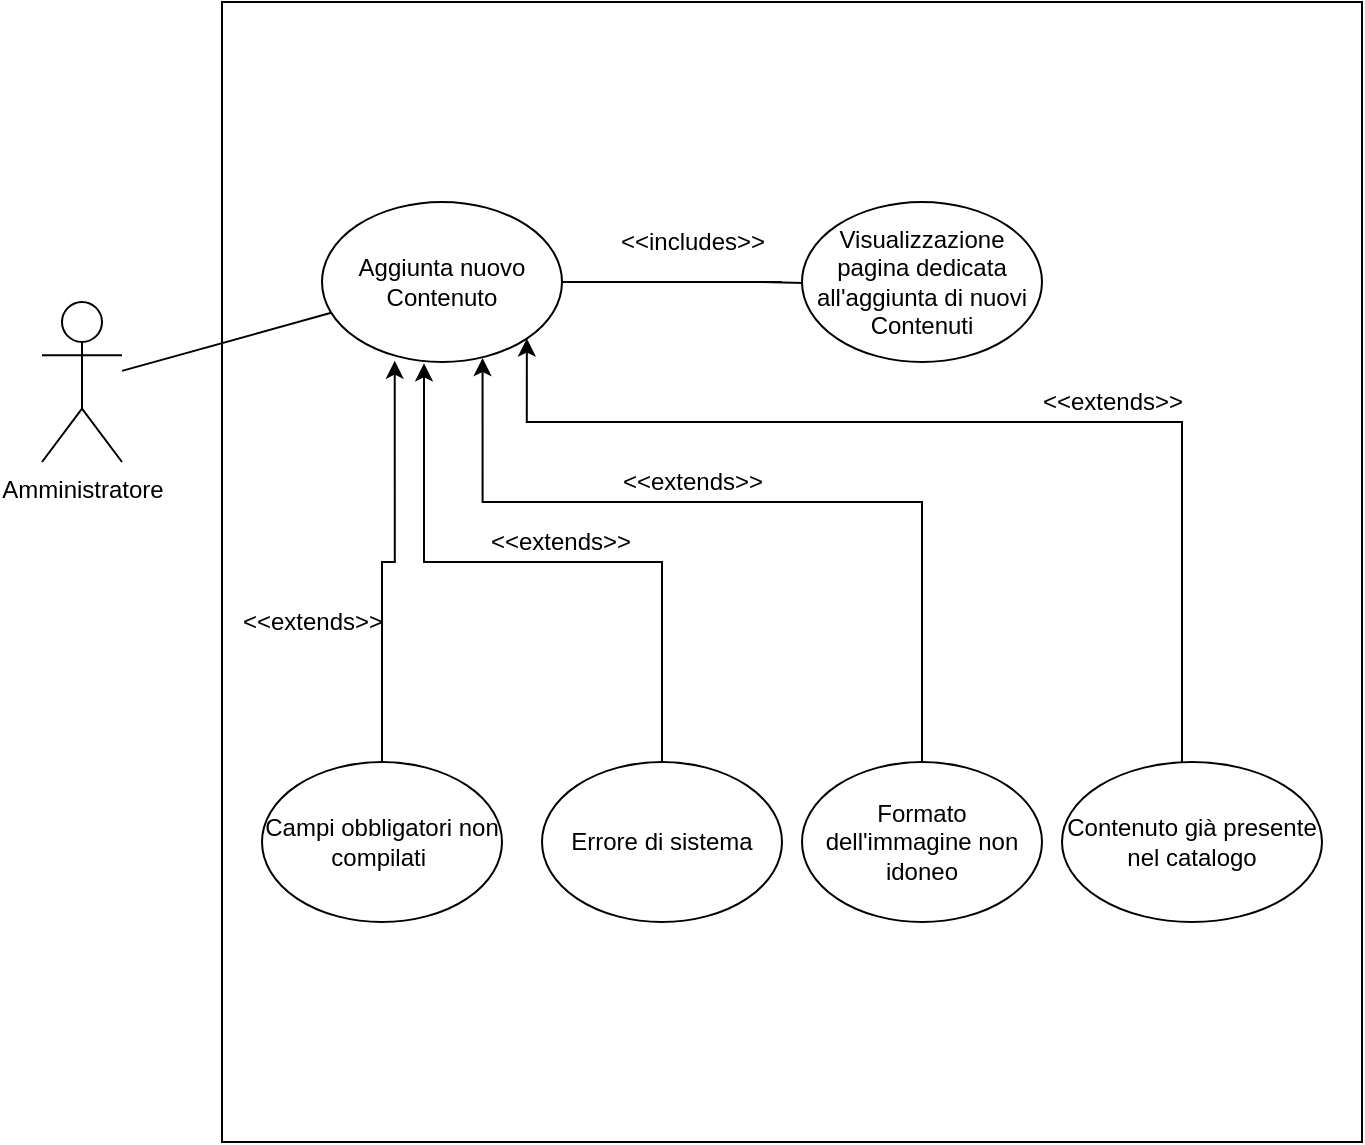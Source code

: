 <mxfile version="16.5.3" type="device"><diagram id="C5RBs43oDa-KdzZeNtuy" name="Page-1"><mxGraphModel dx="1563" dy="659" grid="1" gridSize="10" guides="1" tooltips="1" connect="1" arrows="1" fold="1" page="1" pageScale="1" pageWidth="827" pageHeight="1169" math="0" shadow="0"><root><mxCell id="WIyWlLk6GJQsqaUBKTNV-0"/><mxCell id="WIyWlLk6GJQsqaUBKTNV-1" parent="WIyWlLk6GJQsqaUBKTNV-0"/><mxCell id="3iNjdxz6NmIYlLGLPsqI-0" value="Amministratore" style="shape=umlActor;verticalLabelPosition=bottom;verticalAlign=top;html=1;outlineConnect=0;" parent="WIyWlLk6GJQsqaUBKTNV-1" vertex="1"><mxGeometry x="110" y="330" width="40" height="80" as="geometry"/></mxCell><mxCell id="3iNjdxz6NmIYlLGLPsqI-1" value="" style="whiteSpace=wrap;html=1;aspect=fixed;" parent="WIyWlLk6GJQsqaUBKTNV-1" vertex="1"><mxGeometry x="200" y="180" width="570" height="570" as="geometry"/></mxCell><mxCell id="3iNjdxz6NmIYlLGLPsqI-7" value="" style="edgeStyle=orthogonalEdgeStyle;rounded=0;orthogonalLoop=1;jettySize=auto;html=1;startArrow=none;" parent="WIyWlLk6GJQsqaUBKTNV-1" target="3iNjdxz6NmIYlLGLPsqI-3" edge="1"><mxGeometry relative="1" as="geometry"><mxPoint x="470" y="320" as="sourcePoint"/></mxGeometry></mxCell><mxCell id="3iNjdxz6NmIYlLGLPsqI-2" value="Aggiunta nuovo Contenuto" style="ellipse;whiteSpace=wrap;html=1;" parent="WIyWlLk6GJQsqaUBKTNV-1" vertex="1"><mxGeometry x="250" y="280" width="120" height="80" as="geometry"/></mxCell><mxCell id="3iNjdxz6NmIYlLGLPsqI-3" value="Visualizzazione pagina dedicata all'aggiunta di nuovi Contenuti" style="ellipse;whiteSpace=wrap;html=1;" parent="WIyWlLk6GJQsqaUBKTNV-1" vertex="1"><mxGeometry x="490" y="280" width="120" height="80" as="geometry"/></mxCell><mxCell id="3iNjdxz6NmIYlLGLPsqI-13" value="" style="edgeStyle=orthogonalEdgeStyle;rounded=0;orthogonalLoop=1;jettySize=auto;html=1;entryX=0.303;entryY=0.992;entryDx=0;entryDy=0;entryPerimeter=0;" parent="WIyWlLk6GJQsqaUBKTNV-1" source="3iNjdxz6NmIYlLGLPsqI-9" target="3iNjdxz6NmIYlLGLPsqI-2" edge="1"><mxGeometry relative="1" as="geometry"/></mxCell><mxCell id="3iNjdxz6NmIYlLGLPsqI-9" value="Campi obbligatori non compilati&amp;nbsp;" style="ellipse;whiteSpace=wrap;html=1;" parent="WIyWlLk6GJQsqaUBKTNV-1" vertex="1"><mxGeometry x="220" y="560" width="120" height="80" as="geometry"/></mxCell><mxCell id="3iNjdxz6NmIYlLGLPsqI-24" style="edgeStyle=orthogonalEdgeStyle;rounded=0;orthogonalLoop=1;jettySize=auto;html=1;entryX=0.425;entryY=1.008;entryDx=0;entryDy=0;entryPerimeter=0;" parent="WIyWlLk6GJQsqaUBKTNV-1" source="3iNjdxz6NmIYlLGLPsqI-11" target="3iNjdxz6NmIYlLGLPsqI-2" edge="1"><mxGeometry relative="1" as="geometry"/></mxCell><mxCell id="3iNjdxz6NmIYlLGLPsqI-11" value="Errore di sistema" style="ellipse;whiteSpace=wrap;html=1;" parent="WIyWlLk6GJQsqaUBKTNV-1" vertex="1"><mxGeometry x="360" y="560" width="120" height="80" as="geometry"/></mxCell><mxCell id="3iNjdxz6NmIYlLGLPsqI-14" value="" style="edgeStyle=orthogonalEdgeStyle;rounded=0;orthogonalLoop=1;jettySize=auto;html=1;endArrow=none;" parent="WIyWlLk6GJQsqaUBKTNV-1" source="3iNjdxz6NmIYlLGLPsqI-2" edge="1"><mxGeometry relative="1" as="geometry"><mxPoint x="370" y="320" as="sourcePoint"/><mxPoint x="480" y="320" as="targetPoint"/></mxGeometry></mxCell><mxCell id="3iNjdxz6NmIYlLGLPsqI-15" value="&amp;lt;&amp;lt;includes&amp;gt;&amp;gt;" style="text;html=1;resizable=0;autosize=1;align=center;verticalAlign=middle;points=[];fillColor=none;strokeColor=none;rounded=0;" parent="WIyWlLk6GJQsqaUBKTNV-1" vertex="1"><mxGeometry x="390" y="290" width="90" height="20" as="geometry"/></mxCell><mxCell id="3iNjdxz6NmIYlLGLPsqI-16" value="&amp;lt;&amp;lt;extends&amp;gt;&amp;gt;" style="text;html=1;resizable=0;autosize=1;align=center;verticalAlign=middle;points=[];fillColor=none;strokeColor=none;rounded=0;" parent="WIyWlLk6GJQsqaUBKTNV-1" vertex="1"><mxGeometry x="324" y="440" width="90" height="20" as="geometry"/></mxCell><mxCell id="3iNjdxz6NmIYlLGLPsqI-17" value="&amp;lt;&amp;lt;extends&amp;gt;&amp;gt;" style="text;html=1;resizable=0;autosize=1;align=center;verticalAlign=middle;points=[];fillColor=none;strokeColor=none;rounded=0;" parent="WIyWlLk6GJQsqaUBKTNV-1" vertex="1"><mxGeometry x="200" y="480" width="90" height="20" as="geometry"/></mxCell><mxCell id="3iNjdxz6NmIYlLGLPsqI-19" value="" style="endArrow=none;html=1;rounded=0;" parent="WIyWlLk6GJQsqaUBKTNV-1" source="3iNjdxz6NmIYlLGLPsqI-0" target="3iNjdxz6NmIYlLGLPsqI-2" edge="1"><mxGeometry width="50" height="50" relative="1" as="geometry"><mxPoint x="160" y="360" as="sourcePoint"/><mxPoint x="210" y="310" as="targetPoint"/></mxGeometry></mxCell><mxCell id="3iNjdxz6NmIYlLGLPsqI-32" style="edgeStyle=orthogonalEdgeStyle;rounded=0;orthogonalLoop=1;jettySize=auto;html=1;entryX=1;entryY=1;entryDx=0;entryDy=0;" parent="WIyWlLk6GJQsqaUBKTNV-1" source="3iNjdxz6NmIYlLGLPsqI-27" target="3iNjdxz6NmIYlLGLPsqI-2" edge="1"><mxGeometry relative="1" as="geometry"><Array as="points"><mxPoint x="680" y="390"/><mxPoint x="352" y="390"/></Array></mxGeometry></mxCell><mxCell id="3iNjdxz6NmIYlLGLPsqI-27" value="Contenuto già presente nel catalogo" style="ellipse;whiteSpace=wrap;html=1;" parent="WIyWlLk6GJQsqaUBKTNV-1" vertex="1"><mxGeometry x="620" y="560" width="130" height="80" as="geometry"/></mxCell><mxCell id="3iNjdxz6NmIYlLGLPsqI-30" style="edgeStyle=orthogonalEdgeStyle;rounded=0;orthogonalLoop=1;jettySize=auto;html=1;entryX=0.669;entryY=0.975;entryDx=0;entryDy=0;entryPerimeter=0;" parent="WIyWlLk6GJQsqaUBKTNV-1" source="3iNjdxz6NmIYlLGLPsqI-28" target="3iNjdxz6NmIYlLGLPsqI-2" edge="1"><mxGeometry relative="1" as="geometry"><Array as="points"><mxPoint x="550" y="430"/><mxPoint x="330" y="430"/></Array></mxGeometry></mxCell><mxCell id="3iNjdxz6NmIYlLGLPsqI-28" value="Formato dell'immagine non idoneo" style="ellipse;whiteSpace=wrap;html=1;" parent="WIyWlLk6GJQsqaUBKTNV-1" vertex="1"><mxGeometry x="490" y="560" width="120" height="80" as="geometry"/></mxCell><mxCell id="3iNjdxz6NmIYlLGLPsqI-31" value="&amp;lt;&amp;lt;extends&amp;gt;&amp;gt;" style="text;html=1;resizable=0;autosize=1;align=center;verticalAlign=middle;points=[];fillColor=none;strokeColor=none;rounded=0;" parent="WIyWlLk6GJQsqaUBKTNV-1" vertex="1"><mxGeometry x="390" y="410" width="90" height="20" as="geometry"/></mxCell><mxCell id="3iNjdxz6NmIYlLGLPsqI-33" value="&amp;lt;&amp;lt;extends&amp;gt;&amp;gt;" style="text;html=1;resizable=0;autosize=1;align=center;verticalAlign=middle;points=[];fillColor=none;strokeColor=none;rounded=0;" parent="WIyWlLk6GJQsqaUBKTNV-1" vertex="1"><mxGeometry x="600" y="370" width="90" height="20" as="geometry"/></mxCell></root></mxGraphModel></diagram></mxfile>